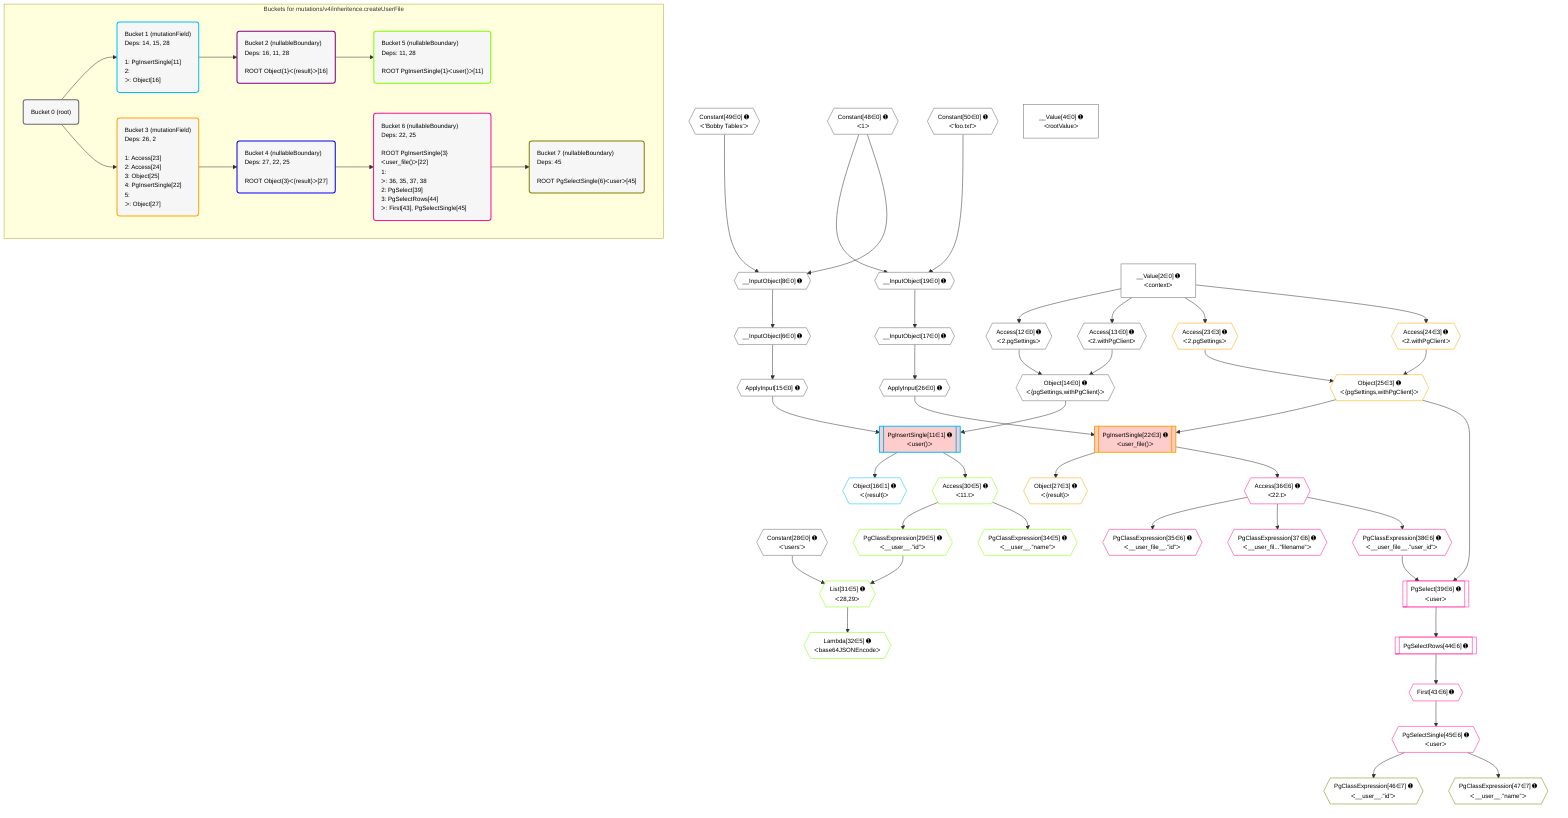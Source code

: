 %%{init: {'themeVariables': { 'fontSize': '12px'}}}%%
graph TD
    classDef path fill:#eee,stroke:#000,color:#000
    classDef plan fill:#fff,stroke-width:1px,color:#000
    classDef itemplan fill:#fff,stroke-width:2px,color:#000
    classDef unbatchedplan fill:#dff,stroke-width:1px,color:#000
    classDef sideeffectplan fill:#fcc,stroke-width:2px,color:#000
    classDef bucket fill:#f6f6f6,color:#000,stroke-width:2px,text-align:left


    %% plan dependencies
    __InputObject19{{"__InputObject[19∈0] ➊"}}:::plan
    Constant50{{"Constant[50∈0] ➊<br />ᐸ'foo.txt'ᐳ"}}:::plan
    Constant48{{"Constant[48∈0] ➊<br />ᐸ1ᐳ"}}:::plan
    Constant50 & Constant48 --> __InputObject19
    __InputObject6{{"__InputObject[6∈0] ➊"}}:::plan
    __InputObject8{{"__InputObject[8∈0] ➊"}}:::plan
    __InputObject8 --> __InputObject6
    Constant49{{"Constant[49∈0] ➊<br />ᐸ'Bobby Tables'ᐳ"}}:::plan
    Constant48 & Constant49 --> __InputObject8
    Object14{{"Object[14∈0] ➊<br />ᐸ{pgSettings,withPgClient}ᐳ"}}:::plan
    Access12{{"Access[12∈0] ➊<br />ᐸ2.pgSettingsᐳ"}}:::plan
    Access13{{"Access[13∈0] ➊<br />ᐸ2.withPgClientᐳ"}}:::plan
    Access12 & Access13 --> Object14
    __InputObject17{{"__InputObject[17∈0] ➊"}}:::plan
    __InputObject19 --> __InputObject17
    __Value2["__Value[2∈0] ➊<br />ᐸcontextᐳ"]:::plan
    __Value2 --> Access12
    __Value2 --> Access13
    ApplyInput15{{"ApplyInput[15∈0] ➊"}}:::plan
    __InputObject6 --> ApplyInput15
    ApplyInput26{{"ApplyInput[26∈0] ➊"}}:::plan
    __InputObject17 --> ApplyInput26
    __Value4["__Value[4∈0] ➊<br />ᐸrootValueᐳ"]:::plan
    Constant28{{"Constant[28∈0] ➊<br />ᐸ'users'ᐳ"}}:::plan
    PgInsertSingle11[["PgInsertSingle[11∈1] ➊<br />ᐸuser()ᐳ"]]:::sideeffectplan
    Object14 & ApplyInput15 --> PgInsertSingle11
    Object16{{"Object[16∈1] ➊<br />ᐸ{result}ᐳ"}}:::plan
    PgInsertSingle11 --> Object16
    List31{{"List[31∈5] ➊<br />ᐸ28,29ᐳ"}}:::plan
    PgClassExpression29{{"PgClassExpression[29∈5] ➊<br />ᐸ__user__.”id”ᐳ"}}:::plan
    Constant28 & PgClassExpression29 --> List31
    Access30{{"Access[30∈5] ➊<br />ᐸ11.tᐳ"}}:::plan
    Access30 --> PgClassExpression29
    PgInsertSingle11 --> Access30
    Lambda32{{"Lambda[32∈5] ➊<br />ᐸbase64JSONEncodeᐳ"}}:::plan
    List31 --> Lambda32
    PgClassExpression34{{"PgClassExpression[34∈5] ➊<br />ᐸ__user__.”name”ᐳ"}}:::plan
    Access30 --> PgClassExpression34
    PgInsertSingle22[["PgInsertSingle[22∈3] ➊<br />ᐸuser_file()ᐳ"]]:::sideeffectplan
    Object25{{"Object[25∈3] ➊<br />ᐸ{pgSettings,withPgClient}ᐳ"}}:::plan
    Object25 & ApplyInput26 --> PgInsertSingle22
    Access23{{"Access[23∈3] ➊<br />ᐸ2.pgSettingsᐳ"}}:::plan
    Access24{{"Access[24∈3] ➊<br />ᐸ2.withPgClientᐳ"}}:::plan
    Access23 & Access24 --> Object25
    __Value2 --> Access23
    __Value2 --> Access24
    Object27{{"Object[27∈3] ➊<br />ᐸ{result}ᐳ"}}:::plan
    PgInsertSingle22 --> Object27
    PgSelect39[["PgSelect[39∈6] ➊<br />ᐸuserᐳ"]]:::plan
    PgClassExpression38{{"PgClassExpression[38∈6] ➊<br />ᐸ__user_file__.”user_id”ᐳ"}}:::plan
    Object25 & PgClassExpression38 --> PgSelect39
    PgClassExpression35{{"PgClassExpression[35∈6] ➊<br />ᐸ__user_file__.”id”ᐳ"}}:::plan
    Access36{{"Access[36∈6] ➊<br />ᐸ22.tᐳ"}}:::plan
    Access36 --> PgClassExpression35
    PgInsertSingle22 --> Access36
    PgClassExpression37{{"PgClassExpression[37∈6] ➊<br />ᐸ__user_fil...”filename”ᐳ"}}:::plan
    Access36 --> PgClassExpression37
    Access36 --> PgClassExpression38
    First43{{"First[43∈6] ➊"}}:::plan
    PgSelectRows44[["PgSelectRows[44∈6] ➊"]]:::plan
    PgSelectRows44 --> First43
    PgSelect39 --> PgSelectRows44
    PgSelectSingle45{{"PgSelectSingle[45∈6] ➊<br />ᐸuserᐳ"}}:::plan
    First43 --> PgSelectSingle45
    PgClassExpression46{{"PgClassExpression[46∈7] ➊<br />ᐸ__user__.”id”ᐳ"}}:::plan
    PgSelectSingle45 --> PgClassExpression46
    PgClassExpression47{{"PgClassExpression[47∈7] ➊<br />ᐸ__user__.”name”ᐳ"}}:::plan
    PgSelectSingle45 --> PgClassExpression47

    %% define steps

    subgraph "Buckets for mutations/v4/inheritence.createUserFile"
    Bucket0("Bucket 0 (root)"):::bucket
    classDef bucket0 stroke:#696969
    class Bucket0,__Value2,__Value4,__InputObject6,__InputObject8,Access12,Access13,Object14,ApplyInput15,__InputObject17,__InputObject19,ApplyInput26,Constant28,Constant48,Constant49,Constant50 bucket0
    Bucket1("Bucket 1 (mutationField)<br />Deps: 14, 15, 28<br /><br />1: PgInsertSingle[11]<br />2: <br />ᐳ: Object[16]"):::bucket
    classDef bucket1 stroke:#00bfff
    class Bucket1,PgInsertSingle11,Object16 bucket1
    Bucket2("Bucket 2 (nullableBoundary)<br />Deps: 16, 11, 28<br /><br />ROOT Object{1}ᐸ{result}ᐳ[16]"):::bucket
    classDef bucket2 stroke:#7f007f
    class Bucket2 bucket2
    Bucket3("Bucket 3 (mutationField)<br />Deps: 26, 2<br /><br />1: Access[23]<br />2: Access[24]<br />3: Object[25]<br />4: PgInsertSingle[22]<br />5: <br />ᐳ: Object[27]"):::bucket
    classDef bucket3 stroke:#ffa500
    class Bucket3,PgInsertSingle22,Access23,Access24,Object25,Object27 bucket3
    Bucket4("Bucket 4 (nullableBoundary)<br />Deps: 27, 22, 25<br /><br />ROOT Object{3}ᐸ{result}ᐳ[27]"):::bucket
    classDef bucket4 stroke:#0000ff
    class Bucket4 bucket4
    Bucket5("Bucket 5 (nullableBoundary)<br />Deps: 11, 28<br /><br />ROOT PgInsertSingle{1}ᐸuser()ᐳ[11]"):::bucket
    classDef bucket5 stroke:#7fff00
    class Bucket5,PgClassExpression29,Access30,List31,Lambda32,PgClassExpression34 bucket5
    Bucket6("Bucket 6 (nullableBoundary)<br />Deps: 22, 25<br /><br />ROOT PgInsertSingle{3}ᐸuser_file()ᐳ[22]<br />1: <br />ᐳ: 36, 35, 37, 38<br />2: PgSelect[39]<br />3: PgSelectRows[44]<br />ᐳ: First[43], PgSelectSingle[45]"):::bucket
    classDef bucket6 stroke:#ff1493
    class Bucket6,PgClassExpression35,Access36,PgClassExpression37,PgClassExpression38,PgSelect39,First43,PgSelectRows44,PgSelectSingle45 bucket6
    Bucket7("Bucket 7 (nullableBoundary)<br />Deps: 45<br /><br />ROOT PgSelectSingle{6}ᐸuserᐳ[45]"):::bucket
    classDef bucket7 stroke:#808000
    class Bucket7,PgClassExpression46,PgClassExpression47 bucket7
    Bucket0 --> Bucket1 & Bucket3
    Bucket1 --> Bucket2
    Bucket2 --> Bucket5
    Bucket3 --> Bucket4
    Bucket4 --> Bucket6
    Bucket6 --> Bucket7
    end